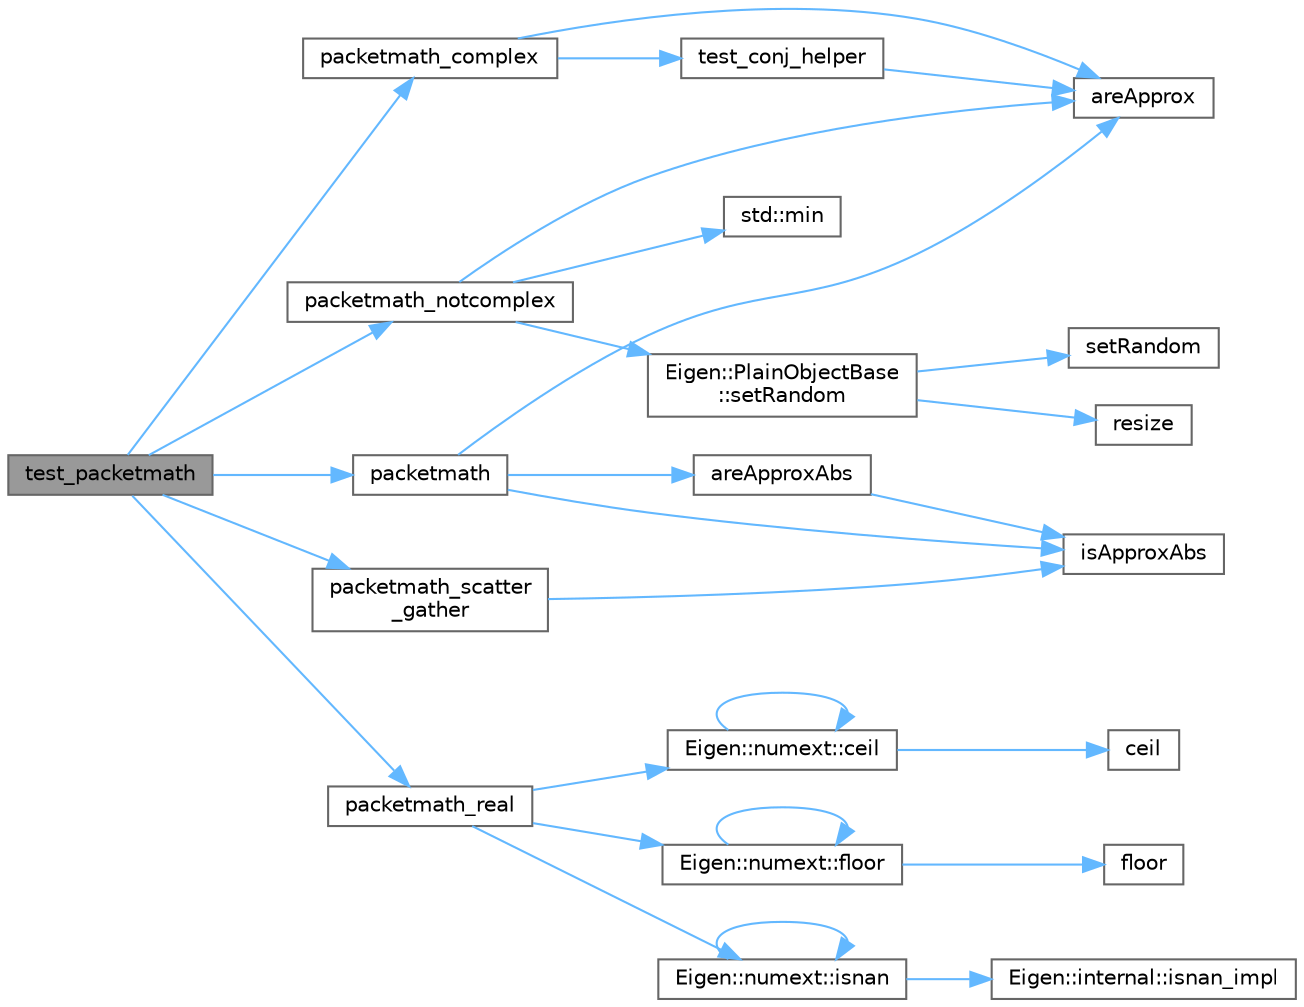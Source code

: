 digraph "test_packetmath"
{
 // LATEX_PDF_SIZE
  bgcolor="transparent";
  edge [fontname=Helvetica,fontsize=10,labelfontname=Helvetica,labelfontsize=10];
  node [fontname=Helvetica,fontsize=10,shape=box,height=0.2,width=0.4];
  rankdir="LR";
  Node1 [id="Node000001",label="test_packetmath",height=0.2,width=0.4,color="gray40", fillcolor="grey60", style="filled", fontcolor="black",tooltip=" "];
  Node1 -> Node2 [id="edge28_Node000001_Node000002",color="steelblue1",style="solid",tooltip=" "];
  Node2 [id="Node000002",label="packetmath",height=0.2,width=0.4,color="grey40", fillcolor="white", style="filled",URL="$packetmath_8cpp.html#a517110e4796d1bac787500a5b23f9bbe",tooltip=" "];
  Node2 -> Node3 [id="edge29_Node000002_Node000003",color="steelblue1",style="solid",tooltip=" "];
  Node3 [id="Node000003",label="areApprox",height=0.2,width=0.4,color="grey40", fillcolor="white", style="filled",URL="$packetmath_8cpp.html#ade96f58f6108572ff84a7c590bd09181",tooltip=" "];
  Node2 -> Node4 [id="edge30_Node000002_Node000004",color="steelblue1",style="solid",tooltip=" "];
  Node4 [id="Node000004",label="areApproxAbs",height=0.2,width=0.4,color="grey40", fillcolor="white", style="filled",URL="$packetmath_8cpp.html#a1daa20549b72f88a89dfa89830bdc210",tooltip=" "];
  Node4 -> Node5 [id="edge31_Node000004_Node000005",color="steelblue1",style="solid",tooltip=" "];
  Node5 [id="Node000005",label="isApproxAbs",height=0.2,width=0.4,color="grey40", fillcolor="white", style="filled",URL="$packetmath_8cpp.html#a0ce31a4524b11b96adc1a987a32c585f",tooltip=" "];
  Node2 -> Node5 [id="edge32_Node000002_Node000005",color="steelblue1",style="solid",tooltip=" "];
  Node1 -> Node6 [id="edge33_Node000001_Node000006",color="steelblue1",style="solid",tooltip=" "];
  Node6 [id="Node000006",label="packetmath_complex",height=0.2,width=0.4,color="grey40", fillcolor="white", style="filled",URL="$packetmath_8cpp.html#acd6d8af5c1c378fe7c31d18d1eb38b8c",tooltip=" "];
  Node6 -> Node3 [id="edge34_Node000006_Node000003",color="steelblue1",style="solid",tooltip=" "];
  Node6 -> Node7 [id="edge35_Node000006_Node000007",color="steelblue1",style="solid",tooltip=" "];
  Node7 [id="Node000007",label="test_conj_helper",height=0.2,width=0.4,color="grey40", fillcolor="white", style="filled",URL="$packetmath_8cpp.html#ac9e1440c41862e2ff5a9b86a1d2631bd",tooltip=" "];
  Node7 -> Node3 [id="edge36_Node000007_Node000003",color="steelblue1",style="solid",tooltip=" "];
  Node1 -> Node8 [id="edge37_Node000001_Node000008",color="steelblue1",style="solid",tooltip=" "];
  Node8 [id="Node000008",label="packetmath_notcomplex",height=0.2,width=0.4,color="grey40", fillcolor="white", style="filled",URL="$packetmath_8cpp.html#a2e7812b6bea12cb346cb983e87679233",tooltip=" "];
  Node8 -> Node3 [id="edge38_Node000008_Node000003",color="steelblue1",style="solid",tooltip=" "];
  Node8 -> Node9 [id="edge39_Node000008_Node000009",color="steelblue1",style="solid",tooltip=" "];
  Node9 [id="Node000009",label="std::min",height=0.2,width=0.4,color="grey40", fillcolor="white", style="filled",URL="$namespacestd.html#ac7b9885417769949d76890454b6d072e",tooltip=" "];
  Node8 -> Node10 [id="edge40_Node000008_Node000010",color="steelblue1",style="solid",tooltip=" "];
  Node10 [id="Node000010",label="Eigen::PlainObjectBase\l::setRandom",height=0.2,width=0.4,color="grey40", fillcolor="white", style="filled",URL="$class_eigen_1_1_plain_object_base.html#af0e576a0e1aefc9ee346de44cc352ba3",tooltip=" "];
  Node10 -> Node11 [id="edge41_Node000010_Node000011",color="steelblue1",style="solid",tooltip=" "];
  Node11 [id="Node000011",label="resize",height=0.2,width=0.4,color="grey40", fillcolor="white", style="filled",URL="$_matrix__resize__int_8cpp.html#a768dd1b4259f262bcd4cab5e61afcea1",tooltip=" "];
  Node10 -> Node12 [id="edge42_Node000010_Node000012",color="steelblue1",style="solid",tooltip=" "];
  Node12 [id="Node000012",label="setRandom",height=0.2,width=0.4,color="grey40", fillcolor="white", style="filled",URL="$_householder_q_r__householder_q_8cpp.html#a7bddadaf72fd7356fb04dd15cf547bc2",tooltip=" "];
  Node1 -> Node13 [id="edge43_Node000001_Node000013",color="steelblue1",style="solid",tooltip=" "];
  Node13 [id="Node000013",label="packetmath_real",height=0.2,width=0.4,color="grey40", fillcolor="white", style="filled",URL="$packetmath_8cpp.html#a7c0ce4bbe63ec2b07141fdd2dccde27e",tooltip=" "];
  Node13 -> Node14 [id="edge44_Node000013_Node000014",color="steelblue1",style="solid",tooltip=" "];
  Node14 [id="Node000014",label="Eigen::numext::ceil",height=0.2,width=0.4,color="grey40", fillcolor="white", style="filled",URL="$namespace_eigen_1_1numext.html#ad51edb6db19f22dee2ff753881ff6eeb",tooltip=" "];
  Node14 -> Node15 [id="edge45_Node000014_Node000015",color="steelblue1",style="solid",tooltip=" "];
  Node15 [id="Node000015",label="ceil",height=0.2,width=0.4,color="grey40", fillcolor="white", style="filled",URL="$_array_cwise_unary_ops_8h.html#a63043b6807e8e10fb1adf4667e3664d2",tooltip=" "];
  Node14 -> Node14 [id="edge46_Node000014_Node000014",color="steelblue1",style="solid",tooltip=" "];
  Node13 -> Node16 [id="edge47_Node000013_Node000016",color="steelblue1",style="solid",tooltip=" "];
  Node16 [id="Node000016",label="Eigen::numext::floor",height=0.2,width=0.4,color="grey40", fillcolor="white", style="filled",URL="$namespace_eigen_1_1numext.html#a68fc3dc9752ac7f96fd5ddf9a63d689c",tooltip=" "];
  Node16 -> Node16 [id="edge48_Node000016_Node000016",color="steelblue1",style="solid",tooltip=" "];
  Node16 -> Node17 [id="edge49_Node000016_Node000017",color="steelblue1",style="solid",tooltip=" "];
  Node17 [id="Node000017",label="floor",height=0.2,width=0.4,color="grey40", fillcolor="white", style="filled",URL="$_array_cwise_unary_ops_8h.html#a3230e10964844c34fb73eaccc84dc8a7",tooltip=" "];
  Node13 -> Node18 [id="edge50_Node000013_Node000018",color="steelblue1",style="solid",tooltip=" "];
  Node18 [id="Node000018",label="Eigen::numext::isnan",height=0.2,width=0.4,color="grey40", fillcolor="white", style="filled",URL="$namespace_eigen_1_1numext.html#a257c9a2918faf47d11e1cbcb253d177b",tooltip=" "];
  Node18 -> Node18 [id="edge51_Node000018_Node000018",color="steelblue1",style="solid",tooltip=" "];
  Node18 -> Node19 [id="edge52_Node000018_Node000019",color="steelblue1",style="solid",tooltip=" "];
  Node19 [id="Node000019",label="Eigen::internal::isnan_impl",height=0.2,width=0.4,color="grey40", fillcolor="white", style="filled",URL="$namespace_eigen_1_1internal.html#ae32cb929537f11ae3c037f44d94dae37",tooltip=" "];
  Node1 -> Node20 [id="edge53_Node000001_Node000020",color="steelblue1",style="solid",tooltip=" "];
  Node20 [id="Node000020",label="packetmath_scatter\l_gather",height=0.2,width=0.4,color="grey40", fillcolor="white", style="filled",URL="$packetmath_8cpp.html#ac345426edaec47d76c8d5f52bc5b1f74",tooltip=" "];
  Node20 -> Node5 [id="edge54_Node000020_Node000005",color="steelblue1",style="solid",tooltip=" "];
}
